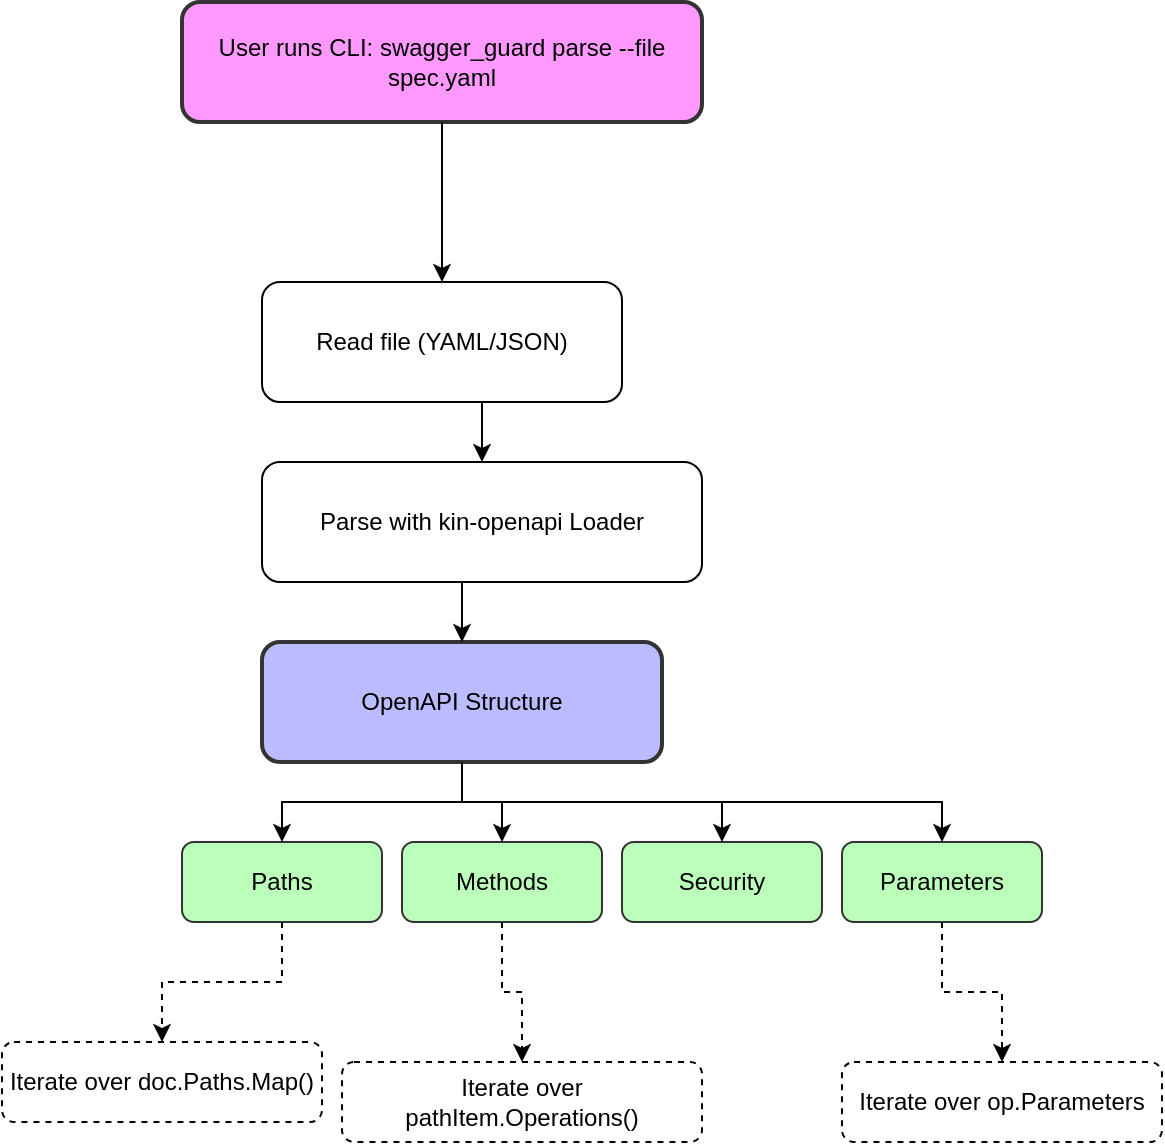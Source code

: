 <mxfile>
    <diagram name="CLI OpenAPI Parser" id="0">
        <mxGraphModel dx="1496" dy="1745" grid="1" gridSize="10" guides="1" tooltips="1" connect="1" arrows="1" fold="1" page="1" pageScale="1" pageWidth="827" pageHeight="1169" math="0" shadow="0">
            <root>
                <mxCell id="0"/>
                <mxCell id="1" parent="0"/>
                <mxCell id="2" value="User runs CLI: swagger_guard parse --file spec.yaml" style="rounded=1;whiteSpace=wrap;html=1;fillColor=#f9f;strokeColor=#333;strokeWidth=2;" parent="1" vertex="1">
                    <mxGeometry x="20" y="-10" width="260" height="60" as="geometry"/>
                </mxCell>
                <mxCell id="3" value="Read file (YAML/JSON)" style="rounded=1;whiteSpace=wrap;html=1;" parent="1" vertex="1">
                    <mxGeometry x="60" y="130" width="180" height="60" as="geometry"/>
                </mxCell>
                <mxCell id="4" value="Parse with kin-openapi Loader" style="rounded=1;whiteSpace=wrap;html=1;" parent="1" vertex="1">
                    <mxGeometry x="60" y="220" width="220" height="60" as="geometry"/>
                </mxCell>
                <mxCell id="5" value="OpenAPI Structure" style="rounded=1;whiteSpace=wrap;html=1;fillColor=#bbf;strokeColor=#333;strokeWidth=2;" parent="1" vertex="1">
                    <mxGeometry x="60" y="310" width="200" height="60" as="geometry"/>
                </mxCell>
                <mxCell id="6" value="Paths" style="rounded=1;whiteSpace=wrap;html=1;fillColor=#bfb;strokeColor=#333;strokeWidth=1;" parent="1" vertex="1">
                    <mxGeometry x="20" y="410" width="100" height="40" as="geometry"/>
                </mxCell>
                <mxCell id="7" value="Methods" style="rounded=1;whiteSpace=wrap;html=1;fillColor=#bfb;strokeColor=#333;strokeWidth=1;" parent="1" vertex="1">
                    <mxGeometry x="130" y="410" width="100" height="40" as="geometry"/>
                </mxCell>
                <mxCell id="8" value="Security" style="rounded=1;whiteSpace=wrap;html=1;fillColor=#bfb;strokeColor=#333;strokeWidth=1;" parent="1" vertex="1">
                    <mxGeometry x="240" y="410" width="100" height="40" as="geometry"/>
                </mxCell>
                <mxCell id="9" value="Parameters" style="rounded=1;whiteSpace=wrap;html=1;fillColor=#bfb;strokeColor=#333;strokeWidth=1;" parent="1" vertex="1">
                    <mxGeometry x="350" y="410" width="100" height="40" as="geometry"/>
                </mxCell>
                <mxCell id="10" value="Iterate over doc.Paths.Map()" style="dashed=1;rounded=1;whiteSpace=wrap;html=1;" parent="1" vertex="1">
                    <mxGeometry x="-70" y="510" width="160" height="40" as="geometry"/>
                </mxCell>
                <mxCell id="11" value="Iterate over pathItem.Operations()" style="dashed=1;rounded=1;whiteSpace=wrap;html=1;" parent="1" vertex="1">
                    <mxGeometry x="100" y="520" width="180" height="40" as="geometry"/>
                </mxCell>
                <mxCell id="12" value="Iterate over op.Parameters" style="dashed=1;rounded=1;whiteSpace=wrap;html=1;" parent="1" vertex="1">
                    <mxGeometry x="350" y="520" width="160" height="40" as="geometry"/>
                </mxCell>
                <mxCell id="13" style="edgeStyle=orthogonalEdgeStyle;rounded=0;orthogonalLoop=1;jettySize=auto;html=1;exitX=0.5;exitY=1;exitDx=0;exitDy=0;entryX=0.5;entryY=0;entryDx=0;entryDy=0;" parent="1" source="2" target="3" edge="1">
                    <mxGeometry relative="1" as="geometry"/>
                </mxCell>
                <mxCell id="14" style="edgeStyle=orthogonalEdgeStyle;rounded=0;orthogonalLoop=1;jettySize=auto;html=1;exitX=0.5;exitY=1;exitDx=0;exitDy=0;entryX=0.5;entryY=0;entryDx=0;entryDy=0;" parent="1" source="3" target="4" edge="1">
                    <mxGeometry relative="1" as="geometry"/>
                </mxCell>
                <mxCell id="15" style="edgeStyle=orthogonalEdgeStyle;rounded=0;orthogonalLoop=1;jettySize=auto;html=1;exitX=0.5;exitY=1;exitDx=0;exitDy=0;entryX=0.5;entryY=0;entryDx=0;entryDy=0;" parent="1" source="4" target="5" edge="1">
                    <mxGeometry relative="1" as="geometry"/>
                </mxCell>
                <mxCell id="16" style="edgeStyle=orthogonalEdgeStyle;rounded=0;orthogonalLoop=1;jettySize=auto;html=1;exitX=0.5;exitY=1;exitDx=0;exitDy=0;entryX=0.5;entryY=0;entryDx=0;entryDy=0;" parent="1" source="5" target="6" edge="1">
                    <mxGeometry relative="1" as="geometry"/>
                </mxCell>
                <mxCell id="17" style="edgeStyle=orthogonalEdgeStyle;rounded=0;orthogonalLoop=1;jettySize=auto;html=1;exitX=0.5;exitY=1;exitDx=0;exitDy=0;entryX=0.5;entryY=0;entryDx=0;entryDy=0;" parent="1" source="5" target="7" edge="1">
                    <mxGeometry relative="1" as="geometry"/>
                </mxCell>
                <mxCell id="18" style="edgeStyle=orthogonalEdgeStyle;rounded=0;orthogonalLoop=1;jettySize=auto;html=1;exitX=0.5;exitY=1;exitDx=0;exitDy=0;entryX=0.5;entryY=0;entryDx=0;entryDy=0;" parent="1" source="5" target="8" edge="1">
                    <mxGeometry relative="1" as="geometry"/>
                </mxCell>
                <mxCell id="19" style="edgeStyle=orthogonalEdgeStyle;rounded=0;orthogonalLoop=1;jettySize=auto;html=1;exitX=0.5;exitY=1;exitDx=0;exitDy=0;entryX=0.5;entryY=0;entryDx=0;entryDy=0;" parent="1" source="5" target="9" edge="1">
                    <mxGeometry relative="1" as="geometry"/>
                </mxCell>
                <mxCell id="20" style="edgeStyle=orthogonalEdgeStyle;rounded=0;orthogonalLoop=1;jettySize=auto;html=1;dashed=1;" parent="1" source="6" target="10" edge="1">
                    <mxGeometry relative="1" as="geometry"/>
                </mxCell>
                <mxCell id="21" style="edgeStyle=orthogonalEdgeStyle;rounded=0;orthogonalLoop=1;jettySize=auto;html=1;dashed=1;" parent="1" source="7" target="11" edge="1">
                    <mxGeometry relative="1" as="geometry"/>
                </mxCell>
                <mxCell id="22" style="edgeStyle=orthogonalEdgeStyle;rounded=0;orthogonalLoop=1;jettySize=auto;html=1;dashed=1;" parent="1" source="9" target="12" edge="1">
                    <mxGeometry relative="1" as="geometry"/>
                </mxCell>
            </root>
        </mxGraphModel>
    </diagram>
</mxfile>